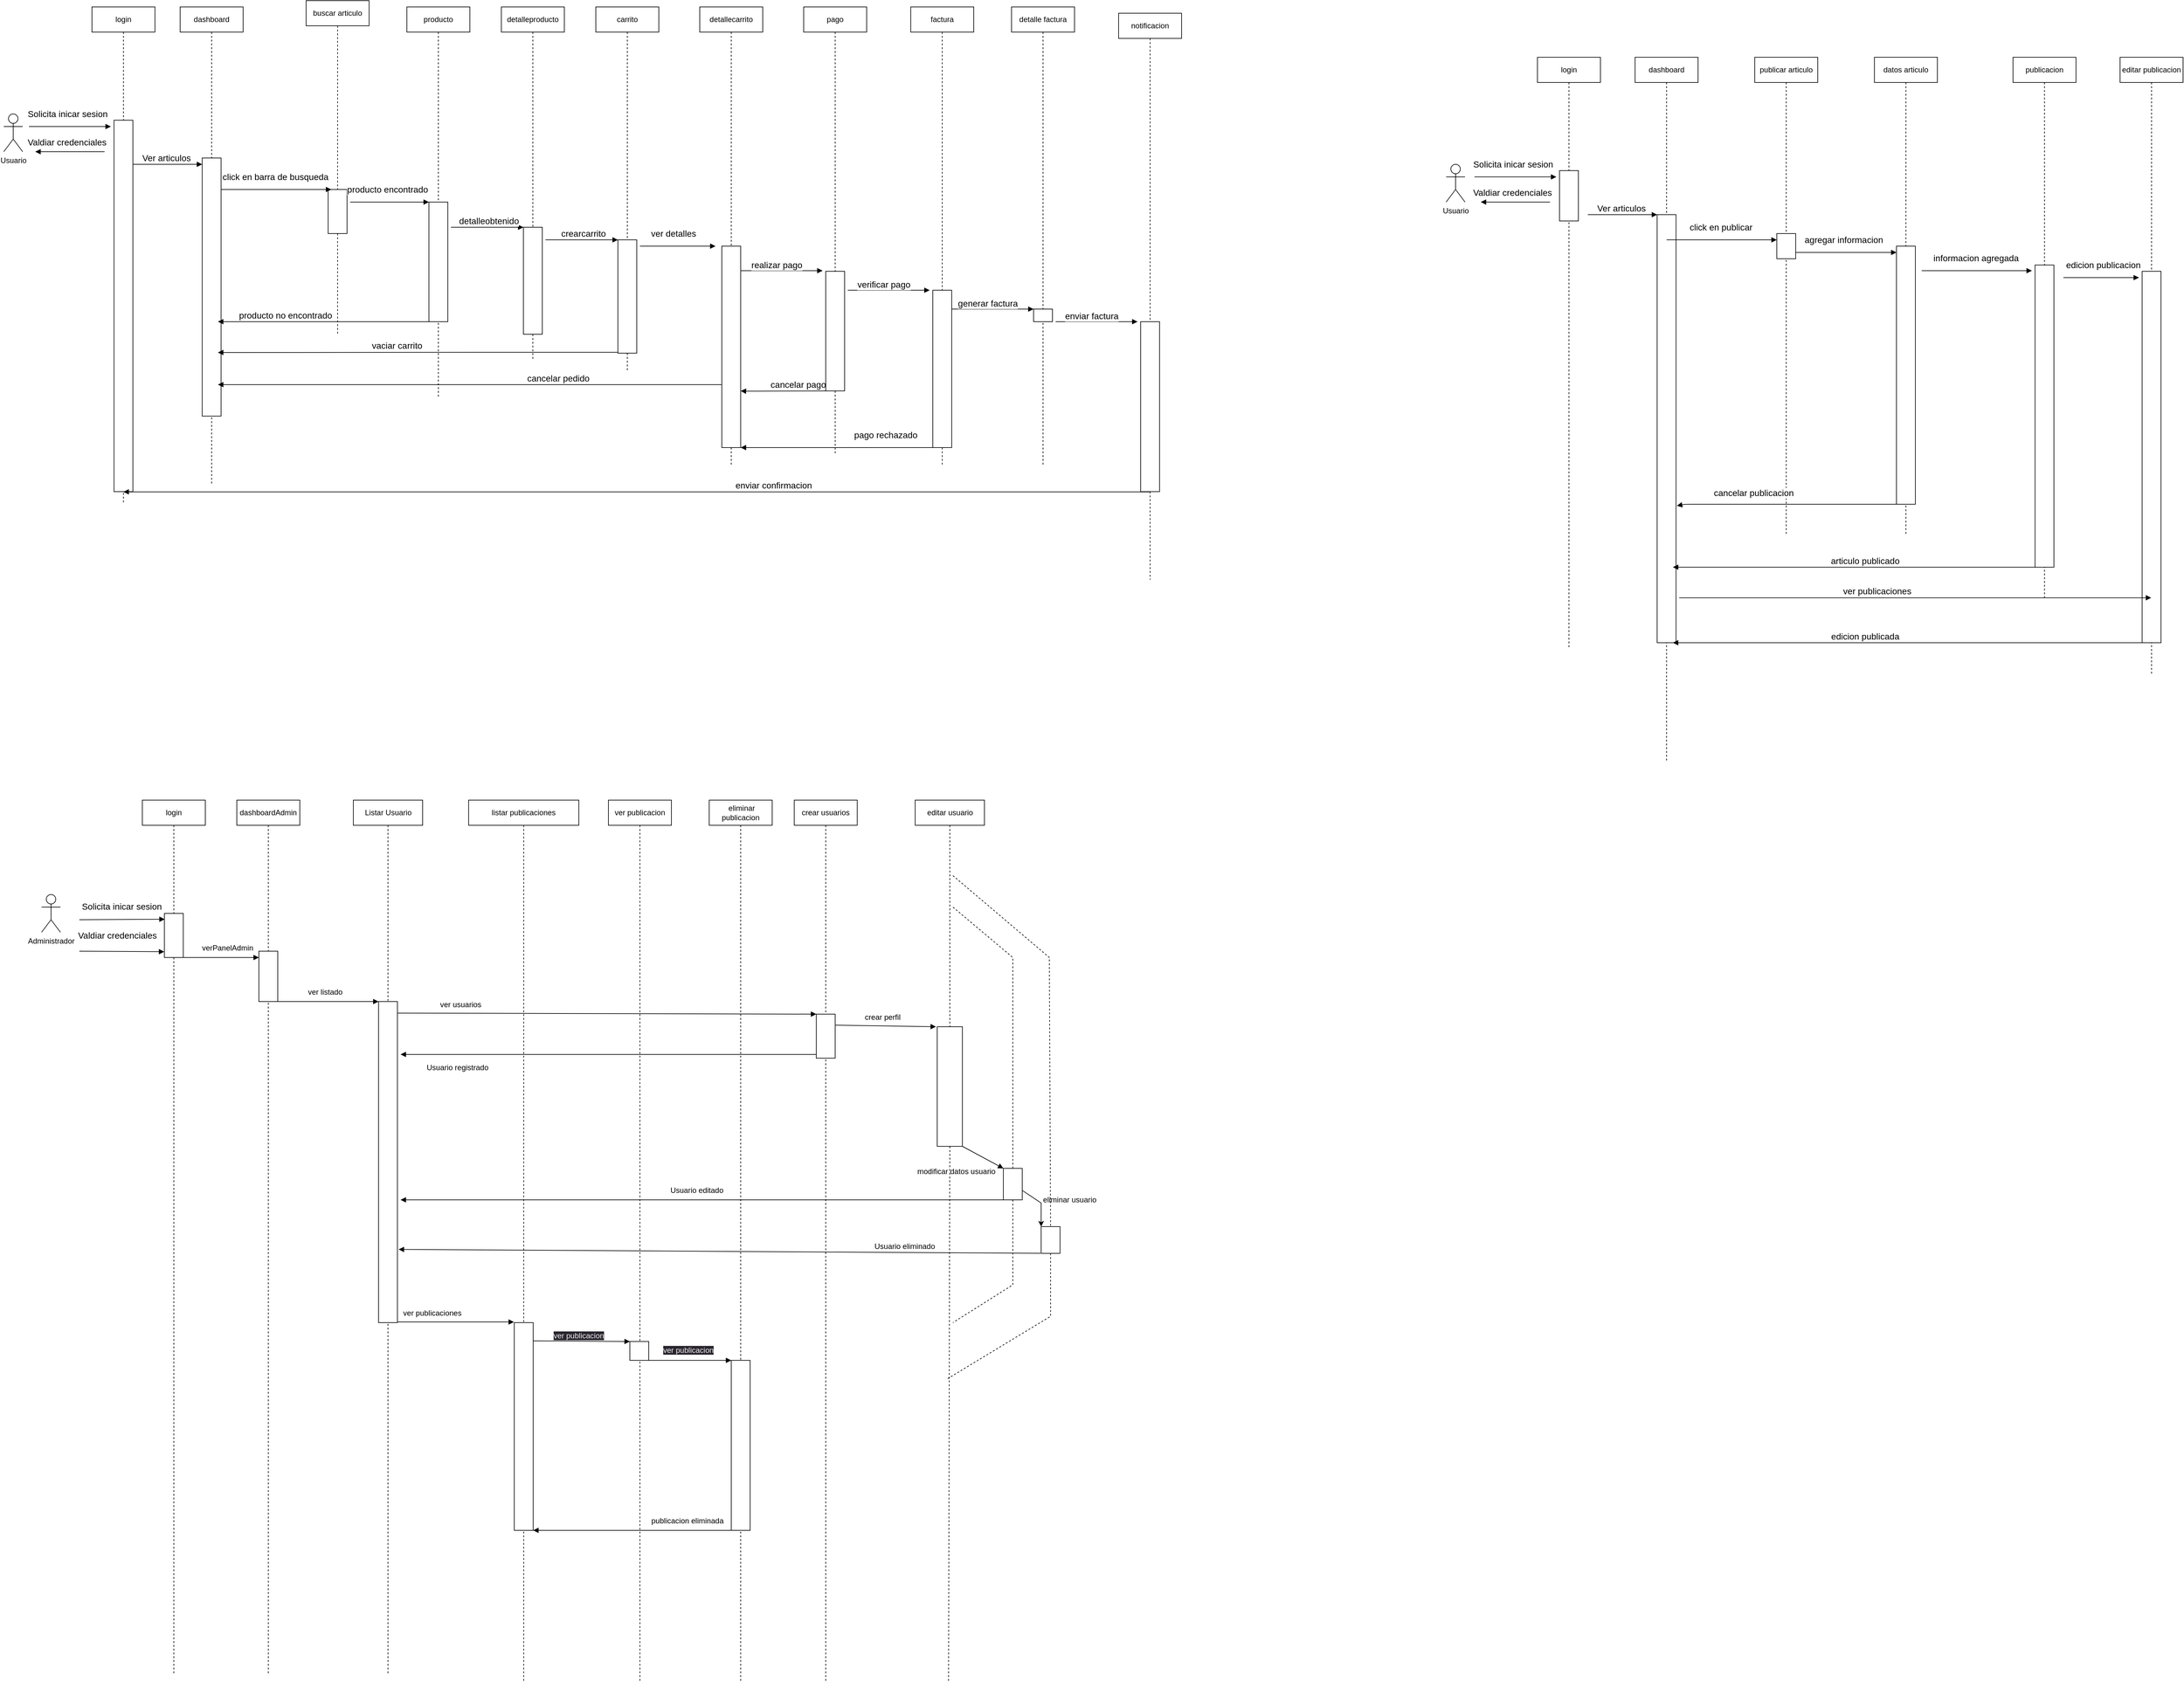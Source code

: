 <mxfile>
    <diagram id="RXED7vyYwr8_3wRy-fxr" name="Página-1">
        <mxGraphModel dx="740" dy="546" grid="1" gridSize="10" guides="1" tooltips="1" connect="1" arrows="1" fold="1" page="1" pageScale="1" pageWidth="850" pageHeight="1100" math="0" shadow="0">
            <root>
                <mxCell id="0"/>
                <mxCell id="1" parent="0"/>
                <mxCell id="2" value="Usuario" style="shape=umlActor;verticalLabelPosition=bottom;verticalAlign=top;html=1;" parent="1" vertex="1">
                    <mxGeometry x="120" y="300" width="30" height="60" as="geometry"/>
                </mxCell>
                <mxCell id="4" value="&lt;br&gt;" style="html=1;verticalAlign=top;endArrow=block;horizontal=0;" parent="1" edge="1">
                    <mxGeometry width="80" relative="1" as="geometry">
                        <mxPoint x="160" y="320" as="sourcePoint"/>
                        <mxPoint x="290" y="320" as="targetPoint"/>
                    </mxGeometry>
                </mxCell>
                <mxCell id="5" value="Solicita inicar sesion&lt;br&gt;" style="edgeLabel;html=1;align=center;verticalAlign=bottom;resizable=0;points=[];horizontal=1;fontSize=14;" parent="4" vertex="1" connectable="0">
                    <mxGeometry x="-0.185" y="4" relative="1" as="geometry">
                        <mxPoint x="8" y="-6" as="offset"/>
                    </mxGeometry>
                </mxCell>
                <mxCell id="17" value="login" style="shape=umlLifeline;perimeter=lifelinePerimeter;whiteSpace=wrap;html=1;container=1;collapsible=0;recursiveResize=0;outlineConnect=0;" parent="1" vertex="1">
                    <mxGeometry x="260" y="130" width="100" height="790" as="geometry"/>
                </mxCell>
                <mxCell id="3" value="" style="rounded=0;whiteSpace=wrap;html=1;" parent="17" vertex="1">
                    <mxGeometry x="35" y="180" width="30" height="590" as="geometry"/>
                </mxCell>
                <mxCell id="18" value="&lt;br&gt;" style="html=1;verticalAlign=top;endArrow=block;horizontal=0;" parent="1" edge="1">
                    <mxGeometry width="80" relative="1" as="geometry">
                        <mxPoint x="280" y="360" as="sourcePoint"/>
                        <mxPoint x="170" y="360" as="targetPoint"/>
                    </mxGeometry>
                </mxCell>
                <mxCell id="19" value="Valdiar credenciales" style="edgeLabel;html=1;align=center;verticalAlign=bottom;resizable=0;points=[];horizontal=1;fontSize=14;" parent="18" vertex="1" connectable="0">
                    <mxGeometry x="-0.185" y="4" relative="1" as="geometry">
                        <mxPoint x="-15" y="-9" as="offset"/>
                    </mxGeometry>
                </mxCell>
                <mxCell id="20" value="dashboard" style="shape=umlLifeline;perimeter=lifelinePerimeter;whiteSpace=wrap;html=1;container=1;collapsible=0;recursiveResize=0;outlineConnect=0;" parent="1" vertex="1">
                    <mxGeometry x="400" y="130" width="100" height="760" as="geometry"/>
                </mxCell>
                <mxCell id="21" value="" style="rounded=0;whiteSpace=wrap;html=1;" parent="20" vertex="1">
                    <mxGeometry x="35" y="240" width="30" height="410" as="geometry"/>
                </mxCell>
                <mxCell id="22" value="&lt;br&gt;" style="html=1;verticalAlign=top;endArrow=block;horizontal=0;" parent="20" edge="1">
                    <mxGeometry width="80" relative="1" as="geometry">
                        <mxPoint x="-75" y="250" as="sourcePoint"/>
                        <mxPoint x="35" y="250" as="targetPoint"/>
                    </mxGeometry>
                </mxCell>
                <mxCell id="23" value="Ver articulos" style="edgeLabel;html=1;align=center;verticalAlign=bottom;resizable=0;points=[];horizontal=1;fontSize=14;" parent="22" vertex="1" connectable="0">
                    <mxGeometry x="-0.185" y="4" relative="1" as="geometry">
                        <mxPoint x="8" y="4" as="offset"/>
                    </mxGeometry>
                </mxCell>
                <mxCell id="24" value="buscar articulo" style="shape=umlLifeline;perimeter=lifelinePerimeter;whiteSpace=wrap;html=1;container=1;collapsible=0;recursiveResize=0;outlineConnect=0;" parent="1" vertex="1">
                    <mxGeometry x="600" y="120" width="100" height="530" as="geometry"/>
                </mxCell>
                <mxCell id="25" value="" style="rounded=0;whiteSpace=wrap;html=1;" parent="24" vertex="1">
                    <mxGeometry x="35" y="300" width="30" height="70" as="geometry"/>
                </mxCell>
                <mxCell id="32" value="&lt;br&gt;" style="html=1;verticalAlign=top;endArrow=block;horizontal=0;" parent="24" edge="1">
                    <mxGeometry x="-0.207" y="20" width="80" relative="1" as="geometry">
                        <mxPoint x="195" y="510" as="sourcePoint"/>
                        <mxPoint x="-140" y="510" as="targetPoint"/>
                        <Array as="points">
                            <mxPoint x="65" y="510"/>
                        </Array>
                        <mxPoint as="offset"/>
                    </mxGeometry>
                </mxCell>
                <mxCell id="33" value="producto no encontrado" style="edgeLabel;html=1;align=center;verticalAlign=bottom;resizable=0;points=[];horizontal=1;fontSize=14;" parent="32" vertex="1" connectable="0">
                    <mxGeometry x="-0.185" y="4" relative="1" as="geometry">
                        <mxPoint x="-92" y="-4" as="offset"/>
                    </mxGeometry>
                </mxCell>
                <mxCell id="26" value="&lt;br&gt;" style="html=1;verticalAlign=top;endArrow=block;horizontal=0;" parent="1" edge="1">
                    <mxGeometry width="80" relative="1" as="geometry">
                        <mxPoint x="465" y="420" as="sourcePoint"/>
                        <mxPoint x="640" y="420" as="targetPoint"/>
                    </mxGeometry>
                </mxCell>
                <mxCell id="27" value="click en barra de busqueda" style="edgeLabel;html=1;align=center;verticalAlign=bottom;resizable=0;points=[];horizontal=1;fontSize=14;" parent="26" vertex="1" connectable="0">
                    <mxGeometry x="-0.185" y="4" relative="1" as="geometry">
                        <mxPoint x="14" y="-6" as="offset"/>
                    </mxGeometry>
                </mxCell>
                <mxCell id="28" value="producto" style="shape=umlLifeline;perimeter=lifelinePerimeter;whiteSpace=wrap;html=1;container=1;collapsible=0;recursiveResize=0;outlineConnect=0;" parent="1" vertex="1">
                    <mxGeometry x="760" y="130" width="100" height="620" as="geometry"/>
                </mxCell>
                <mxCell id="29" value="" style="rounded=0;whiteSpace=wrap;html=1;" parent="28" vertex="1">
                    <mxGeometry x="35" y="310" width="30" height="190" as="geometry"/>
                </mxCell>
                <mxCell id="30" value="&lt;br&gt;" style="html=1;verticalAlign=top;endArrow=block;horizontal=0;" parent="1" edge="1">
                    <mxGeometry width="80" relative="1" as="geometry">
                        <mxPoint x="670" y="440" as="sourcePoint"/>
                        <mxPoint x="795.0" y="440" as="targetPoint"/>
                    </mxGeometry>
                </mxCell>
                <mxCell id="31" value="producto encontrado" style="edgeLabel;html=1;align=center;verticalAlign=bottom;resizable=0;points=[];horizontal=1;fontSize=14;" parent="30" vertex="1" connectable="0">
                    <mxGeometry x="-0.185" y="4" relative="1" as="geometry">
                        <mxPoint x="8" y="-6" as="offset"/>
                    </mxGeometry>
                </mxCell>
                <mxCell id="35" value="detalleproducto" style="shape=umlLifeline;perimeter=lifelinePerimeter;whiteSpace=wrap;html=1;container=1;collapsible=0;recursiveResize=0;outlineConnect=0;" parent="1" vertex="1">
                    <mxGeometry x="910" y="130" width="100" height="560" as="geometry"/>
                </mxCell>
                <mxCell id="36" value="" style="rounded=0;whiteSpace=wrap;html=1;" parent="35" vertex="1">
                    <mxGeometry x="35" y="350" width="30" height="170" as="geometry"/>
                </mxCell>
                <mxCell id="74" value="&lt;br&gt;" style="html=1;verticalAlign=top;endArrow=block;horizontal=0;" parent="35" edge="1">
                    <mxGeometry x="-0.207" y="20" width="80" relative="1" as="geometry">
                        <mxPoint x="185" y="548.57" as="sourcePoint"/>
                        <mxPoint x="-450" y="549" as="targetPoint"/>
                        <Array as="points">
                            <mxPoint x="55" y="548.57"/>
                        </Array>
                        <mxPoint as="offset"/>
                    </mxGeometry>
                </mxCell>
                <mxCell id="75" value="vaciar carrito" style="edgeLabel;html=1;align=center;verticalAlign=bottom;resizable=0;points=[];horizontal=1;fontSize=14;" parent="74" vertex="1" connectable="0">
                    <mxGeometry x="-0.185" y="4" relative="1" as="geometry">
                        <mxPoint x="-92" y="-4" as="offset"/>
                    </mxGeometry>
                </mxCell>
                <mxCell id="37" value="&lt;br&gt;" style="html=1;verticalAlign=top;endArrow=block;horizontal=0;" parent="1" edge="1">
                    <mxGeometry width="80" relative="1" as="geometry">
                        <mxPoint x="830" y="480" as="sourcePoint"/>
                        <mxPoint x="945.0" y="480" as="targetPoint"/>
                    </mxGeometry>
                </mxCell>
                <mxCell id="38" value="detalleobtenido" style="edgeLabel;html=1;align=center;verticalAlign=bottom;resizable=0;points=[];horizontal=1;fontSize=14;" parent="37" vertex="1" connectable="0">
                    <mxGeometry x="-0.185" y="4" relative="1" as="geometry">
                        <mxPoint x="13" y="4" as="offset"/>
                    </mxGeometry>
                </mxCell>
                <mxCell id="39" value="carrito" style="shape=umlLifeline;perimeter=lifelinePerimeter;whiteSpace=wrap;html=1;container=1;collapsible=0;recursiveResize=0;outlineConnect=0;" parent="1" vertex="1">
                    <mxGeometry x="1060" y="130" width="100" height="580" as="geometry"/>
                </mxCell>
                <mxCell id="40" value="" style="rounded=0;whiteSpace=wrap;html=1;" parent="39" vertex="1">
                    <mxGeometry x="35" y="370" width="30" height="180" as="geometry"/>
                </mxCell>
                <mxCell id="41" value="&lt;br&gt;" style="html=1;verticalAlign=top;endArrow=block;horizontal=0;" parent="1" edge="1">
                    <mxGeometry width="80" relative="1" as="geometry">
                        <mxPoint x="980" y="500" as="sourcePoint"/>
                        <mxPoint x="1095.0" y="500" as="targetPoint"/>
                    </mxGeometry>
                </mxCell>
                <mxCell id="42" value="crearcarrito" style="edgeLabel;html=1;align=center;verticalAlign=bottom;resizable=0;points=[];horizontal=1;fontSize=14;" parent="41" vertex="1" connectable="0">
                    <mxGeometry x="-0.185" y="4" relative="1" as="geometry">
                        <mxPoint x="13" y="4" as="offset"/>
                    </mxGeometry>
                </mxCell>
                <mxCell id="43" value="detallecarrito" style="shape=umlLifeline;perimeter=lifelinePerimeter;whiteSpace=wrap;html=1;container=1;collapsible=0;recursiveResize=0;outlineConnect=0;" parent="1" vertex="1">
                    <mxGeometry x="1225" y="130" width="100" height="730" as="geometry"/>
                </mxCell>
                <mxCell id="44" value="" style="rounded=0;whiteSpace=wrap;html=1;" parent="43" vertex="1">
                    <mxGeometry x="35" y="380" width="30" height="320" as="geometry"/>
                </mxCell>
                <mxCell id="76" value="&lt;br&gt;" style="html=1;verticalAlign=top;endArrow=block;horizontal=0;exitX=-0.163;exitY=0.957;exitDx=0;exitDy=0;exitPerimeter=0;" parent="43" edge="1">
                    <mxGeometry x="-0.207" y="20" width="80" relative="1" as="geometry">
                        <mxPoint x="210.79" y="610" as="sourcePoint"/>
                        <mxPoint x="65" y="610" as="targetPoint"/>
                        <Array as="points">
                            <mxPoint x="101.72" y="610.32"/>
                            <mxPoint x="71.72" y="610.32"/>
                        </Array>
                        <mxPoint as="offset"/>
                    </mxGeometry>
                </mxCell>
                <mxCell id="77" value="cancelar pago" style="edgeLabel;html=1;align=center;verticalAlign=bottom;resizable=0;points=[];horizontal=1;fontSize=14;" parent="76" vertex="1" connectable="0">
                    <mxGeometry x="-0.185" y="4" relative="1" as="geometry">
                        <mxPoint x="4" y="-4" as="offset"/>
                    </mxGeometry>
                </mxCell>
                <mxCell id="45" value="&lt;br&gt;" style="html=1;verticalAlign=top;endArrow=block;horizontal=0;" parent="1" edge="1">
                    <mxGeometry width="80" relative="1" as="geometry">
                        <mxPoint x="1130" y="510" as="sourcePoint"/>
                        <mxPoint x="1250" y="510" as="targetPoint"/>
                    </mxGeometry>
                </mxCell>
                <mxCell id="46" value="ver detalles" style="edgeLabel;html=1;align=center;verticalAlign=bottom;resizable=0;points=[];horizontal=1;fontSize=14;" parent="45" vertex="1" connectable="0">
                    <mxGeometry x="-0.185" y="4" relative="1" as="geometry">
                        <mxPoint x="4" y="-6" as="offset"/>
                    </mxGeometry>
                </mxCell>
                <mxCell id="48" value="&lt;br&gt;" style="html=1;verticalAlign=top;endArrow=block;horizontal=0;" parent="1" edge="1">
                    <mxGeometry x="-0.207" y="20" width="80" relative="1" as="geometry">
                        <mxPoint x="1260" y="730" as="sourcePoint"/>
                        <mxPoint x="460" y="730" as="targetPoint"/>
                        <Array as="points">
                            <mxPoint x="1146.04" y="730"/>
                            <mxPoint x="1116.04" y="730"/>
                        </Array>
                        <mxPoint as="offset"/>
                    </mxGeometry>
                </mxCell>
                <mxCell id="49" value="cancelar pedido" style="edgeLabel;html=1;align=center;verticalAlign=bottom;resizable=0;points=[];horizontal=1;fontSize=14;" parent="48" vertex="1" connectable="0">
                    <mxGeometry x="-0.185" y="4" relative="1" as="geometry">
                        <mxPoint x="66" y="-4" as="offset"/>
                    </mxGeometry>
                </mxCell>
                <mxCell id="50" value="pago" style="shape=umlLifeline;perimeter=lifelinePerimeter;whiteSpace=wrap;html=1;container=1;collapsible=0;recursiveResize=0;outlineConnect=0;" parent="1" vertex="1">
                    <mxGeometry x="1390" y="130" width="100" height="710" as="geometry"/>
                </mxCell>
                <mxCell id="51" value="" style="rounded=0;whiteSpace=wrap;html=1;" parent="50" vertex="1">
                    <mxGeometry x="35" y="420" width="30" height="190" as="geometry"/>
                </mxCell>
                <mxCell id="52" value="&lt;br&gt;" style="html=1;verticalAlign=top;endArrow=block;horizontal=0;" parent="1" edge="1">
                    <mxGeometry width="80" relative="1" as="geometry">
                        <mxPoint x="1290.0" y="549" as="sourcePoint"/>
                        <mxPoint x="1420" y="549" as="targetPoint"/>
                    </mxGeometry>
                </mxCell>
                <mxCell id="53" value="realizar pago" style="edgeLabel;html=1;align=center;verticalAlign=bottom;resizable=0;points=[];horizontal=1;fontSize=14;" parent="52" vertex="1" connectable="0">
                    <mxGeometry x="-0.185" y="4" relative="1" as="geometry">
                        <mxPoint x="4" y="5" as="offset"/>
                    </mxGeometry>
                </mxCell>
                <mxCell id="54" value="factura" style="shape=umlLifeline;perimeter=lifelinePerimeter;whiteSpace=wrap;html=1;container=1;collapsible=0;recursiveResize=0;outlineConnect=0;" parent="1" vertex="1">
                    <mxGeometry x="1560" y="130" width="100" height="730" as="geometry"/>
                </mxCell>
                <mxCell id="55" value="" style="rounded=0;whiteSpace=wrap;html=1;" parent="54" vertex="1">
                    <mxGeometry x="35" y="450" width="30" height="250" as="geometry"/>
                </mxCell>
                <mxCell id="56" value="" style="html=1;verticalAlign=top;endArrow=block;horizontal=0;" parent="1" edge="1">
                    <mxGeometry width="80" relative="1" as="geometry">
                        <mxPoint x="1460" y="580" as="sourcePoint"/>
                        <mxPoint x="1590" y="580" as="targetPoint"/>
                    </mxGeometry>
                </mxCell>
                <mxCell id="57" value="verificar pago" style="edgeLabel;html=1;align=center;verticalAlign=bottom;resizable=0;points=[];horizontal=1;fontSize=14;" parent="56" vertex="1" connectable="0">
                    <mxGeometry x="-0.185" y="4" relative="1" as="geometry">
                        <mxPoint x="4" y="5" as="offset"/>
                    </mxGeometry>
                </mxCell>
                <mxCell id="58" value="&lt;br&gt;" style="html=1;verticalAlign=top;endArrow=block;horizontal=0;exitX=0;exitY=1;exitDx=0;exitDy=0;" parent="1" source="55" edge="1">
                    <mxGeometry x="-0.111" width="80" relative="1" as="geometry">
                        <mxPoint x="1590" y="830" as="sourcePoint"/>
                        <mxPoint x="1290" y="830" as="targetPoint"/>
                        <Array as="points">
                            <mxPoint x="1550" y="830"/>
                        </Array>
                        <mxPoint as="offset"/>
                    </mxGeometry>
                </mxCell>
                <mxCell id="59" value="pago rechazado" style="edgeLabel;html=1;align=center;verticalAlign=bottom;resizable=0;points=[];horizontal=1;fontSize=14;" parent="58" vertex="1" connectable="0">
                    <mxGeometry x="-0.185" y="4" relative="1" as="geometry">
                        <mxPoint x="49" y="-14" as="offset"/>
                    </mxGeometry>
                </mxCell>
                <mxCell id="60" value="detalle factura" style="shape=umlLifeline;perimeter=lifelinePerimeter;whiteSpace=wrap;html=1;container=1;collapsible=0;recursiveResize=0;outlineConnect=0;" parent="1" vertex="1">
                    <mxGeometry x="1720" y="130" width="100" height="730" as="geometry"/>
                </mxCell>
                <mxCell id="61" value="" style="rounded=0;whiteSpace=wrap;html=1;" parent="60" vertex="1">
                    <mxGeometry x="35" y="480" width="30" height="20" as="geometry"/>
                </mxCell>
                <mxCell id="62" value="&lt;br&gt;" style="html=1;verticalAlign=top;endArrow=block;horizontal=0;" parent="1" edge="1">
                    <mxGeometry width="80" relative="1" as="geometry">
                        <mxPoint x="1625" y="610" as="sourcePoint"/>
                        <mxPoint x="1755" y="610" as="targetPoint"/>
                    </mxGeometry>
                </mxCell>
                <mxCell id="63" value="generar factura" style="edgeLabel;html=1;align=center;verticalAlign=bottom;resizable=0;points=[];horizontal=1;fontSize=14;" parent="62" vertex="1" connectable="0">
                    <mxGeometry x="-0.185" y="4" relative="1" as="geometry">
                        <mxPoint x="4" y="5" as="offset"/>
                    </mxGeometry>
                </mxCell>
                <mxCell id="68" value="notificacion" style="shape=umlLifeline;perimeter=lifelinePerimeter;whiteSpace=wrap;html=1;container=1;collapsible=0;recursiveResize=0;outlineConnect=0;" parent="1" vertex="1">
                    <mxGeometry x="1890" y="140" width="100" height="900" as="geometry"/>
                </mxCell>
                <mxCell id="69" value="" style="rounded=0;whiteSpace=wrap;html=1;" parent="68" vertex="1">
                    <mxGeometry x="35" y="490" width="30" height="270" as="geometry"/>
                </mxCell>
                <mxCell id="70" value="&lt;br&gt;" style="html=1;verticalAlign=top;endArrow=block;horizontal=0;" parent="1" edge="1">
                    <mxGeometry width="80" relative="1" as="geometry">
                        <mxPoint x="1790" y="630" as="sourcePoint"/>
                        <mxPoint x="1920" y="630" as="targetPoint"/>
                    </mxGeometry>
                </mxCell>
                <mxCell id="71" value="enviar factura" style="edgeLabel;html=1;align=center;verticalAlign=bottom;resizable=0;points=[];horizontal=1;fontSize=14;" parent="70" vertex="1" connectable="0">
                    <mxGeometry x="-0.185" y="4" relative="1" as="geometry">
                        <mxPoint x="4" y="5" as="offset"/>
                    </mxGeometry>
                </mxCell>
                <mxCell id="72" value="&lt;br&gt;" style="html=1;verticalAlign=top;endArrow=block;horizontal=0;" parent="1" source="68" target="17" edge="1">
                    <mxGeometry x="-0.207" y="20" width="80" relative="1" as="geometry">
                        <mxPoint x="1907.11" y="900.0" as="sourcePoint"/>
                        <mxPoint x="1100.0" y="900.32" as="targetPoint"/>
                        <Array as="points">
                            <mxPoint x="1798.04" y="900.32"/>
                            <mxPoint x="1768.04" y="900.32"/>
                        </Array>
                        <mxPoint as="offset"/>
                    </mxGeometry>
                </mxCell>
                <mxCell id="73" value="enviar confirmacion" style="edgeLabel;html=1;align=center;verticalAlign=bottom;resizable=0;points=[];horizontal=1;fontSize=14;" parent="72" vertex="1" connectable="0">
                    <mxGeometry x="-0.185" y="4" relative="1" as="geometry">
                        <mxPoint x="66" y="-4" as="offset"/>
                    </mxGeometry>
                </mxCell>
                <mxCell id="165" value="&lt;br&gt;" style="html=1;verticalAlign=top;endArrow=block;horizontal=0;" parent="1" edge="1">
                    <mxGeometry width="80" relative="1" as="geometry">
                        <mxPoint x="2455" y="400.0" as="sourcePoint"/>
                        <mxPoint x="2585" y="400.0" as="targetPoint"/>
                    </mxGeometry>
                </mxCell>
                <mxCell id="166" value="Solicita inicar sesion&lt;br&gt;" style="edgeLabel;html=1;align=center;verticalAlign=bottom;resizable=0;points=[];horizontal=1;fontSize=14;" parent="165" vertex="1" connectable="0">
                    <mxGeometry x="-0.185" y="4" relative="1" as="geometry">
                        <mxPoint x="8" y="-6" as="offset"/>
                    </mxGeometry>
                </mxCell>
                <mxCell id="167" value="login" style="shape=umlLifeline;perimeter=lifelinePerimeter;whiteSpace=wrap;html=1;container=1;collapsible=0;recursiveResize=0;outlineConnect=0;" parent="1" vertex="1">
                    <mxGeometry x="2555" y="210" width="100" height="940" as="geometry"/>
                </mxCell>
                <mxCell id="168" value="" style="rounded=0;whiteSpace=wrap;html=1;" parent="167" vertex="1">
                    <mxGeometry x="35" y="180" width="30" height="80" as="geometry"/>
                </mxCell>
                <mxCell id="169" value="&lt;br&gt;" style="html=1;verticalAlign=top;endArrow=block;horizontal=0;" parent="1" edge="1">
                    <mxGeometry width="80" relative="1" as="geometry">
                        <mxPoint x="2575" y="440.0" as="sourcePoint"/>
                        <mxPoint x="2465" y="440.0" as="targetPoint"/>
                    </mxGeometry>
                </mxCell>
                <mxCell id="170" value="Valdiar credenciales" style="edgeLabel;html=1;align=center;verticalAlign=bottom;resizable=0;points=[];horizontal=1;fontSize=14;" parent="169" vertex="1" connectable="0">
                    <mxGeometry x="-0.185" y="4" relative="1" as="geometry">
                        <mxPoint x="-15" y="-9" as="offset"/>
                    </mxGeometry>
                </mxCell>
                <mxCell id="171" value="dashboard" style="shape=umlLifeline;perimeter=lifelinePerimeter;whiteSpace=wrap;html=1;container=1;collapsible=0;recursiveResize=0;outlineConnect=0;" parent="1" vertex="1">
                    <mxGeometry x="2710" y="210" width="100" height="1120" as="geometry"/>
                </mxCell>
                <mxCell id="172" value="" style="rounded=0;whiteSpace=wrap;html=1;" parent="171" vertex="1">
                    <mxGeometry x="35" y="250" width="30" height="680" as="geometry"/>
                </mxCell>
                <mxCell id="173" value="&lt;br&gt;" style="html=1;verticalAlign=top;endArrow=block;horizontal=0;" parent="171" edge="1">
                    <mxGeometry width="80" relative="1" as="geometry">
                        <mxPoint x="-75" y="250" as="sourcePoint"/>
                        <mxPoint x="35" y="250" as="targetPoint"/>
                    </mxGeometry>
                </mxCell>
                <mxCell id="174" value="Ver articulos" style="edgeLabel;html=1;align=center;verticalAlign=bottom;resizable=0;points=[];horizontal=1;fontSize=14;" parent="173" vertex="1" connectable="0">
                    <mxGeometry x="-0.185" y="4" relative="1" as="geometry">
                        <mxPoint x="8" y="4" as="offset"/>
                    </mxGeometry>
                </mxCell>
                <mxCell id="179" value="&lt;br&gt;" style="html=1;verticalAlign=top;endArrow=block;horizontal=0;" parent="1" edge="1">
                    <mxGeometry width="80" relative="1" as="geometry">
                        <mxPoint x="2760" y="500.0" as="sourcePoint"/>
                        <mxPoint x="2935" y="500.0" as="targetPoint"/>
                    </mxGeometry>
                </mxCell>
                <mxCell id="180" value="click en publicar" style="edgeLabel;html=1;align=center;verticalAlign=bottom;resizable=0;points=[];horizontal=1;fontSize=14;" parent="179" vertex="1" connectable="0">
                    <mxGeometry x="-0.185" y="4" relative="1" as="geometry">
                        <mxPoint x="14" y="-6" as="offset"/>
                    </mxGeometry>
                </mxCell>
                <mxCell id="222" value="Usuario" style="shape=umlActor;verticalLabelPosition=bottom;verticalAlign=top;html=1;" parent="1" vertex="1">
                    <mxGeometry x="2410" y="380" width="30" height="60" as="geometry"/>
                </mxCell>
                <mxCell id="288" value="datos articulo" style="shape=umlLifeline;perimeter=lifelinePerimeter;whiteSpace=wrap;html=1;container=1;collapsible=0;recursiveResize=0;outlineConnect=0;" parent="1" vertex="1">
                    <mxGeometry x="3090" y="210" width="100" height="760" as="geometry"/>
                </mxCell>
                <mxCell id="289" value="" style="rounded=0;whiteSpace=wrap;html=1;" parent="288" vertex="1">
                    <mxGeometry x="35" y="300" width="30" height="410" as="geometry"/>
                </mxCell>
                <mxCell id="290" value="&lt;br&gt;" style="html=1;verticalAlign=top;endArrow=block;horizontal=0;" parent="1" edge="1">
                    <mxGeometry width="80" relative="1" as="geometry">
                        <mxPoint x="2960" y="520" as="sourcePoint"/>
                        <mxPoint x="3125" y="520.0" as="targetPoint"/>
                    </mxGeometry>
                </mxCell>
                <mxCell id="291" value="agregar informacion" style="edgeLabel;html=1;align=center;verticalAlign=bottom;resizable=0;points=[];horizontal=1;fontSize=14;" parent="290" vertex="1" connectable="0">
                    <mxGeometry x="-0.185" y="4" relative="1" as="geometry">
                        <mxPoint x="14" y="-6" as="offset"/>
                    </mxGeometry>
                </mxCell>
                <mxCell id="292" value="publicacion" style="shape=umlLifeline;perimeter=lifelinePerimeter;whiteSpace=wrap;html=1;container=1;collapsible=0;recursiveResize=0;outlineConnect=0;" parent="1" vertex="1">
                    <mxGeometry x="3310" y="210" width="100" height="860" as="geometry"/>
                </mxCell>
                <mxCell id="293" value="" style="rounded=0;whiteSpace=wrap;html=1;" parent="292" vertex="1">
                    <mxGeometry x="35" y="330" width="30" height="480" as="geometry"/>
                </mxCell>
                <mxCell id="294" value="&lt;br&gt;" style="html=1;verticalAlign=top;endArrow=block;horizontal=0;" parent="1" edge="1">
                    <mxGeometry width="80" relative="1" as="geometry">
                        <mxPoint x="3165" y="549" as="sourcePoint"/>
                        <mxPoint x="3340" y="549" as="targetPoint"/>
                    </mxGeometry>
                </mxCell>
                <mxCell id="295" value="informacion agregada" style="edgeLabel;html=1;align=center;verticalAlign=bottom;resizable=0;points=[];horizontal=1;fontSize=14;" parent="294" vertex="1" connectable="0">
                    <mxGeometry x="-0.185" y="4" relative="1" as="geometry">
                        <mxPoint x="14" y="-6" as="offset"/>
                    </mxGeometry>
                </mxCell>
                <mxCell id="298" value="&lt;br&gt;" style="html=1;verticalAlign=top;endArrow=block;horizontal=0;" parent="1" edge="1">
                    <mxGeometry width="80" relative="1" as="geometry">
                        <mxPoint x="3095" y="1020" as="sourcePoint"/>
                        <mxPoint x="2770" y="1020" as="targetPoint"/>
                        <Array as="points">
                            <mxPoint x="3370" y="1020"/>
                            <mxPoint x="3030" y="1020"/>
                        </Array>
                    </mxGeometry>
                </mxCell>
                <mxCell id="299" value="articulo publicado" style="edgeLabel;html=1;align=center;verticalAlign=bottom;resizable=0;points=[];horizontal=1;fontSize=14;" parent="298" vertex="1" connectable="0">
                    <mxGeometry x="-0.185" y="4" relative="1" as="geometry">
                        <mxPoint x="-214" y="-4" as="offset"/>
                    </mxGeometry>
                </mxCell>
                <mxCell id="300" value="editar publicacion" style="shape=umlLifeline;perimeter=lifelinePerimeter;whiteSpace=wrap;html=1;container=1;collapsible=0;recursiveResize=0;outlineConnect=0;" parent="1" vertex="1">
                    <mxGeometry x="3480" y="210" width="100" height="980" as="geometry"/>
                </mxCell>
                <mxCell id="301" value="" style="rounded=0;whiteSpace=wrap;html=1;" parent="300" vertex="1">
                    <mxGeometry x="35" y="340" width="30" height="590" as="geometry"/>
                </mxCell>
                <mxCell id="309" value="&lt;br&gt;" style="html=1;verticalAlign=top;endArrow=block;horizontal=0;" parent="300" edge="1">
                    <mxGeometry width="80" relative="1" as="geometry">
                        <mxPoint x="-90" y="350" as="sourcePoint"/>
                        <mxPoint x="30" y="350" as="targetPoint"/>
                    </mxGeometry>
                </mxCell>
                <mxCell id="310" value="edicion publicacion" style="edgeLabel;html=1;align=center;verticalAlign=bottom;resizable=0;points=[];horizontal=1;fontSize=14;" parent="309" vertex="1" connectable="0">
                    <mxGeometry x="-0.185" y="4" relative="1" as="geometry">
                        <mxPoint x="14" y="-6" as="offset"/>
                    </mxGeometry>
                </mxCell>
                <mxCell id="305" value="&lt;br&gt;" style="html=1;verticalAlign=top;endArrow=block;horizontal=0;" parent="1" target="300" edge="1">
                    <mxGeometry width="80" relative="1" as="geometry">
                        <mxPoint x="2780" y="1068.57" as="sourcePoint"/>
                        <mxPoint x="3550" y="1060" as="targetPoint"/>
                    </mxGeometry>
                </mxCell>
                <mxCell id="306" value="ver publicaciones" style="edgeLabel;html=1;align=center;verticalAlign=bottom;resizable=0;points=[];horizontal=1;fontSize=14;" parent="305" vertex="1" connectable="0">
                    <mxGeometry x="-0.185" y="4" relative="1" as="geometry">
                        <mxPoint x="8" y="4" as="offset"/>
                    </mxGeometry>
                </mxCell>
                <mxCell id="311" value="&lt;br&gt;" style="html=1;verticalAlign=top;endArrow=block;horizontal=0;" parent="1" edge="1">
                    <mxGeometry width="80" relative="1" as="geometry">
                        <mxPoint x="3395" y="1140" as="sourcePoint"/>
                        <mxPoint x="2770" y="1140" as="targetPoint"/>
                        <Array as="points">
                            <mxPoint x="3520" y="1140"/>
                            <mxPoint x="3330" y="1140"/>
                        </Array>
                    </mxGeometry>
                </mxCell>
                <mxCell id="312" value="edicion publicada" style="edgeLabel;html=1;align=center;verticalAlign=bottom;resizable=0;points=[];horizontal=1;fontSize=14;" parent="311" vertex="1" connectable="0">
                    <mxGeometry x="-0.185" y="4" relative="1" as="geometry">
                        <mxPoint x="-214" y="-4" as="offset"/>
                    </mxGeometry>
                </mxCell>
                <mxCell id="313" value="Administrador" style="shape=umlActor;verticalLabelPosition=bottom;verticalAlign=top;html=1;" parent="1" vertex="1">
                    <mxGeometry x="180" y="1540" width="30" height="60" as="geometry"/>
                </mxCell>
                <mxCell id="314" value="login" style="shape=umlLifeline;perimeter=lifelinePerimeter;whiteSpace=wrap;html=1;container=0;collapsible=0;recursiveResize=0;outlineConnect=0;" parent="1" vertex="1">
                    <mxGeometry x="340" y="1390" width="100" height="1390" as="geometry"/>
                </mxCell>
                <mxCell id="316" value="Valdiar credenciales" style="edgeLabel;html=1;align=center;verticalAlign=bottom;resizable=0;points=[];horizontal=1;fontSize=14;" parent="1" connectable="0" vertex="1">
                    <mxGeometry x="300" y="1615" as="geometry"/>
                </mxCell>
                <mxCell id="317" value="&lt;br&gt;" style="html=1;verticalAlign=top;endArrow=block;horizontal=0;entryX=0.018;entryY=0.132;entryDx=0;entryDy=0;entryPerimeter=0;" parent="1" target="315" edge="1">
                    <mxGeometry width="80" relative="1" as="geometry">
                        <mxPoint x="240" y="1580" as="sourcePoint"/>
                        <mxPoint x="360" y="1580" as="targetPoint"/>
                    </mxGeometry>
                </mxCell>
                <mxCell id="318" value="Solicita inicar sesion&lt;br&gt;" style="edgeLabel;html=1;align=center;verticalAlign=bottom;resizable=0;points=[];horizontal=1;fontSize=14;" parent="317" connectable="0" vertex="1">
                    <mxGeometry x="-0.185" y="4" relative="1" as="geometry">
                        <mxPoint x="12" y="-6" as="offset"/>
                    </mxGeometry>
                </mxCell>
                <mxCell id="319" value="&lt;br&gt;" style="html=1;verticalAlign=top;endArrow=block;horizontal=0;entryX=-0.005;entryY=0.869;entryDx=0;entryDy=0;entryPerimeter=0;" parent="1" target="315" edge="1">
                    <mxGeometry width="80" relative="1" as="geometry">
                        <mxPoint x="240" y="1630" as="sourcePoint"/>
                        <mxPoint x="340" y="1630" as="targetPoint"/>
                    </mxGeometry>
                </mxCell>
                <mxCell id="320" value="dashboardAdmin" style="shape=umlLifeline;perimeter=lifelinePerimeter;whiteSpace=wrap;html=1;container=1;collapsible=0;recursiveResize=0;outlineConnect=0;" parent="1" vertex="1">
                    <mxGeometry x="490" y="1390" width="100" height="1390" as="geometry"/>
                </mxCell>
                <mxCell id="321" value="" style="rounded=0;whiteSpace=wrap;html=1;" parent="320" vertex="1">
                    <mxGeometry x="35" y="240" width="30" height="80" as="geometry"/>
                </mxCell>
                <mxCell id="322" value="&lt;br&gt;" style="html=1;verticalAlign=top;endArrow=block;horizontal=0;exitX=1;exitY=1;exitDx=0;exitDy=0;" parent="320" source="315" edge="1">
                    <mxGeometry width="80" relative="1" as="geometry">
                        <mxPoint x="-75" y="250" as="sourcePoint"/>
                        <mxPoint x="35" y="250" as="targetPoint"/>
                    </mxGeometry>
                </mxCell>
                <mxCell id="323" value="verPanelAdmin" style="text;html=1;align=center;verticalAlign=middle;resizable=0;points=[];autosize=1;strokeColor=none;fillColor=none;" parent="1" vertex="1">
                    <mxGeometry x="425" y="1610" width="100" height="30" as="geometry"/>
                </mxCell>
                <mxCell id="324" value="listar publicaciones" style="shape=umlLifeline;perimeter=lifelinePerimeter;whiteSpace=wrap;html=1;container=1;collapsible=0;recursiveResize=0;outlineConnect=0;" parent="1" vertex="1">
                    <mxGeometry x="858" y="1390" width="175" height="1400" as="geometry"/>
                </mxCell>
                <mxCell id="325" value="" style="rounded=0;whiteSpace=wrap;html=1;" parent="324" vertex="1">
                    <mxGeometry x="72.5" y="830" width="30" height="330" as="geometry"/>
                </mxCell>
                <mxCell id="326" value="Usuario registrado" style="text;html=1;align=center;verticalAlign=middle;resizable=0;points=[];autosize=1;strokeColor=none;fillColor=none;" parent="324" vertex="1">
                    <mxGeometry x="-78" y="410" width="120" height="30" as="geometry"/>
                </mxCell>
                <mxCell id="327" value="&lt;br&gt;" style="html=1;verticalAlign=top;endArrow=block;horizontal=0;" parent="324" source="332" edge="1">
                    <mxGeometry width="80" relative="1" as="geometry">
                        <mxPoint x="372.5" y="1160" as="sourcePoint"/>
                        <mxPoint x="102.5" y="1160" as="targetPoint"/>
                    </mxGeometry>
                </mxCell>
                <mxCell id="328" value="crear usuarios" style="shape=umlLifeline;perimeter=lifelinePerimeter;whiteSpace=wrap;html=1;container=1;collapsible=0;recursiveResize=0;outlineConnect=0;" parent="1" vertex="1">
                    <mxGeometry x="1375" y="1390" width="100" height="1400" as="geometry"/>
                </mxCell>
                <mxCell id="329" value="" style="rounded=0;whiteSpace=wrap;html=1;" parent="328" vertex="1">
                    <mxGeometry x="35" y="340" width="30" height="70" as="geometry"/>
                </mxCell>
                <mxCell id="330" value="&lt;br&gt;" style="html=1;verticalAlign=top;endArrow=block;horizontal=0;exitX=1;exitY=1;exitDx=0;exitDy=0;" parent="1" source="321" edge="1">
                    <mxGeometry width="80" relative="1" as="geometry">
                        <mxPoint x="560" y="1710" as="sourcePoint"/>
                        <mxPoint x="715" y="1710" as="targetPoint"/>
                    </mxGeometry>
                </mxCell>
                <mxCell id="331" value="&lt;br&gt;" style="html=1;verticalAlign=top;endArrow=block;horizontal=0;exitX=-0.034;exitY=0.968;exitDx=0;exitDy=0;exitPerimeter=0;" parent="1" source="335" edge="1">
                    <mxGeometry width="80" relative="1" as="geometry">
                        <mxPoint x="780" y="1720" as="sourcePoint"/>
                        <mxPoint x="930" y="2219.0" as="targetPoint"/>
                    </mxGeometry>
                </mxCell>
                <mxCell id="278" style="edgeStyle=none;rounded=0;html=1;dashed=1;endArrow=none;endFill=0;exitX=0.5;exitY=0;exitDx=0;exitDy=0;" parent="1" edge="1">
                    <mxGeometry relative="1" as="geometry">
                        <mxPoint x="1660" y="1580" as="targetPoint"/>
                    </mxGeometry>
                </mxCell>
                <mxCell id="332" value="&amp;nbsp;eliminar publicacion" style="shape=umlLifeline;perimeter=lifelinePerimeter;whiteSpace=wrap;html=1;container=1;collapsible=0;recursiveResize=0;outlineConnect=0;" parent="1" vertex="1">
                    <mxGeometry x="1240" y="1390" width="100" height="1400" as="geometry"/>
                </mxCell>
                <mxCell id="333" value="" style="rounded=0;whiteSpace=wrap;html=1;" parent="332" vertex="1">
                    <mxGeometry x="35" y="890" width="30" height="270" as="geometry"/>
                </mxCell>
                <mxCell id="283" style="edgeStyle=none;rounded=1;html=1;entryX=0;entryY=0;entryDx=0;entryDy=0;endArrow=classic;endFill=1;" parent="1" edge="1">
                    <mxGeometry relative="1" as="geometry"/>
                </mxCell>
                <mxCell id="334" value="ver usuarios" style="text;html=1;align=center;verticalAlign=middle;resizable=0;points=[];autosize=1;strokeColor=none;fillColor=none;" parent="1" vertex="1">
                    <mxGeometry x="800" y="1700" width="90" height="30" as="geometry"/>
                </mxCell>
                <mxCell id="335" value="ver publicaciones" style="text;html=1;align=center;verticalAlign=middle;resizable=0;points=[];autosize=1;strokeColor=none;fillColor=none;" parent="1" vertex="1">
                    <mxGeometry x="740" y="2190" width="120" height="30" as="geometry"/>
                </mxCell>
                <mxCell id="336" value="&lt;br&gt;" style="html=1;verticalAlign=top;endArrow=block;horizontal=0;exitX=1.014;exitY=0.036;exitDx=0;exitDy=0;exitPerimeter=0;" parent="1" source="365" edge="1">
                    <mxGeometry width="80" relative="1" as="geometry">
                        <mxPoint x="750" y="1729.5" as="sourcePoint"/>
                        <mxPoint x="1410" y="1730" as="targetPoint"/>
                    </mxGeometry>
                </mxCell>
                <mxCell id="337" value="&lt;br&gt;" style="html=1;verticalAlign=top;endArrow=block;horizontal=0;exitX=1;exitY=0.25;exitDx=0;exitDy=0;" parent="1" source="329" edge="1">
                    <mxGeometry width="80" relative="1" as="geometry">
                        <mxPoint x="1455" y="1750" as="sourcePoint"/>
                        <mxPoint x="1600" y="1750" as="targetPoint"/>
                    </mxGeometry>
                </mxCell>
                <mxCell id="338" value="modificar datos usuario" style="text;html=1;align=center;verticalAlign=middle;resizable=0;points=[];autosize=1;strokeColor=none;fillColor=none;" parent="1" vertex="1">
                    <mxGeometry x="1557" y="1965" width="150" height="30" as="geometry"/>
                </mxCell>
                <mxCell id="339" value="crear perfil" style="text;html=1;align=center;verticalAlign=middle;resizable=0;points=[];autosize=1;strokeColor=none;fillColor=none;" parent="1" vertex="1">
                    <mxGeometry x="1475" y="1720" width="80" height="30" as="geometry"/>
                </mxCell>
                <mxCell id="280" style="edgeStyle=none;rounded=0;html=1;dashed=1;endArrow=none;endFill=0;exitX=0.5;exitY=1;exitDx=0;exitDy=0;" parent="1" edge="1">
                    <mxGeometry relative="1" as="geometry">
                        <mxPoint x="1650" y="2160" as="targetPoint"/>
                    </mxGeometry>
                </mxCell>
                <mxCell id="340" value="ver listado" style="text;html=1;align=center;verticalAlign=middle;resizable=0;points=[];autosize=1;strokeColor=none;fillColor=none;" parent="1" vertex="1">
                    <mxGeometry x="590" y="1680" width="80" height="30" as="geometry"/>
                </mxCell>
                <mxCell id="341" value="&lt;br&gt;" style="html=1;verticalAlign=top;endArrow=block;horizontal=0;entryX=0;entryY=0;entryDx=0;entryDy=0;exitX=1;exitY=1;exitDx=0;exitDy=0;" parent="1" source="359" target="355" edge="1">
                    <mxGeometry width="80" relative="1" as="geometry">
                        <mxPoint x="1642" y="1890" as="sourcePoint"/>
                        <mxPoint x="1842" y="1890" as="targetPoint"/>
                    </mxGeometry>
                </mxCell>
                <mxCell id="342" value="&lt;br&gt;" style="html=1;verticalAlign=top;endArrow=block;horizontal=0;" parent="1" edge="1">
                    <mxGeometry width="80" relative="1" as="geometry">
                        <mxPoint x="1707" y="2025" as="sourcePoint"/>
                        <mxPoint x="750" y="2025" as="targetPoint"/>
                        <Array as="points">
                            <mxPoint x="1667" y="2025"/>
                        </Array>
                    </mxGeometry>
                </mxCell>
                <mxCell id="284" value="publicar articulo" style="shape=umlLifeline;perimeter=lifelinePerimeter;whiteSpace=wrap;html=1;container=1;collapsible=0;recursiveResize=0;outlineConnect=0;" parent="1" vertex="1">
                    <mxGeometry x="2900" y="210" width="100" height="760" as="geometry"/>
                </mxCell>
                <mxCell id="285" value="" style="rounded=0;whiteSpace=wrap;html=1;" parent="284" vertex="1">
                    <mxGeometry x="35" y="280" width="30" height="40" as="geometry"/>
                </mxCell>
                <mxCell id="296" value="&lt;br&gt;" style="html=1;verticalAlign=top;endArrow=block;horizontal=0;entryX=1.044;entryY=0.68;entryDx=0;entryDy=0;entryPerimeter=0;" parent="284" target="172" edge="1">
                    <mxGeometry width="80" relative="1" as="geometry">
                        <mxPoint x="-45" y="710" as="sourcePoint"/>
                        <mxPoint x="-120" y="710" as="targetPoint"/>
                        <Array as="points">
                            <mxPoint x="230" y="710"/>
                            <mxPoint x="-110" y="710"/>
                        </Array>
                    </mxGeometry>
                </mxCell>
                <mxCell id="297" value="cancelar publicacion" style="edgeLabel;html=1;align=center;verticalAlign=bottom;resizable=0;points=[];horizontal=1;fontSize=14;" parent="296" vertex="1" connectable="0">
                    <mxGeometry x="-0.185" y="4" relative="1" as="geometry">
                        <mxPoint x="-214" y="-4" as="offset"/>
                    </mxGeometry>
                </mxCell>
                <mxCell id="343" value="Usuario editado" style="text;html=1;align=center;verticalAlign=middle;resizable=0;points=[];autosize=1;strokeColor=none;fillColor=none;" parent="1" vertex="1">
                    <mxGeometry x="1165" y="1995" width="110" height="30" as="geometry"/>
                </mxCell>
                <mxCell id="344" value="&lt;br&gt;" style="html=1;verticalAlign=top;endArrow=block;horizontal=0;entryX=1.064;entryY=0.772;entryDx=0;entryDy=0;entryPerimeter=0;exitX=-0.031;exitY=0.998;exitDx=0;exitDy=0;exitPerimeter=0;" parent="1" source="361" target="365" edge="1">
                    <mxGeometry width="80" relative="1" as="geometry">
                        <mxPoint x="1760" y="2110" as="sourcePoint"/>
                        <mxPoint x="940" y="2111.75" as="targetPoint"/>
                    </mxGeometry>
                </mxCell>
                <mxCell id="345" value="Usuario eliminado" style="text;html=1;align=center;verticalAlign=middle;resizable=0;points=[];autosize=1;strokeColor=none;fillColor=none;" parent="1" vertex="1">
                    <mxGeometry x="1490" y="2084" width="120" height="30" as="geometry"/>
                </mxCell>
                <mxCell id="346" value="&lt;br&gt;" style="html=1;verticalAlign=top;endArrow=block;horizontal=0;" parent="1" edge="1">
                    <mxGeometry width="80" relative="1" as="geometry">
                        <mxPoint x="1410" y="1794" as="sourcePoint"/>
                        <mxPoint x="750" y="1794" as="targetPoint"/>
                    </mxGeometry>
                </mxCell>
                <mxCell id="347" value="ver publicacion" style="shape=umlLifeline;perimeter=lifelinePerimeter;whiteSpace=wrap;html=1;container=0;collapsible=0;recursiveResize=0;outlineConnect=0;" parent="1" vertex="1">
                    <mxGeometry x="1080" y="1390" width="100" height="1400" as="geometry"/>
                </mxCell>
                <mxCell id="348" value="&lt;br&gt;" style="html=1;verticalAlign=top;endArrow=block;horizontal=0;exitX=1.011;exitY=0.088;exitDx=0;exitDy=0;exitPerimeter=0;entryX=0;entryY=0;entryDx=0;entryDy=0;" parent="1" source="325" target="367" edge="1">
                    <mxGeometry width="80" relative="1" as="geometry">
                        <mxPoint x="980" y="2250" as="sourcePoint"/>
                        <mxPoint x="1110" y="2250" as="targetPoint"/>
                    </mxGeometry>
                </mxCell>
                <mxCell id="349" value="publicacion eliminada" style="text;html=1;align=center;verticalAlign=middle;resizable=0;points=[];autosize=1;strokeColor=none;fillColor=none;" parent="1" vertex="1">
                    <mxGeometry x="1135" y="2520" width="140" height="30" as="geometry"/>
                </mxCell>
                <mxCell id="350" value="&lt;span style=&quot;color: rgb(240, 240, 240); font-family: Helvetica; font-size: 12px; font-style: normal; font-variant-ligatures: normal; font-variant-caps: normal; font-weight: 400; letter-spacing: normal; orphans: 2; text-align: center; text-indent: 0px; text-transform: none; widows: 2; word-spacing: 0px; -webkit-text-stroke-width: 0px; background-color: rgb(42, 37, 47); text-decoration-thickness: initial; text-decoration-style: initial; text-decoration-color: initial; float: none; display: inline !important;&quot;&gt;ver publicacion&lt;/span&gt;" style="text;whiteSpace=wrap;html=1;" parent="1" vertex="1">
                    <mxGeometry x="1165" y="2250" width="85" height="23" as="geometry"/>
                </mxCell>
                <mxCell id="351" style="edgeStyle=none;rounded=0;html=1;endArrow=none;endFill=0;entryX=0.5;entryY=0;entryDx=0;entryDy=0;dashed=1;" parent="1" target="361" edge="1">
                    <mxGeometry relative="1" as="geometry">
                        <mxPoint x="1627" y="2110" as="targetPoint"/>
                        <mxPoint x="1627" y="1510" as="sourcePoint"/>
                        <Array as="points">
                            <mxPoint x="1780" y="1640"/>
                        </Array>
                    </mxGeometry>
                </mxCell>
                <mxCell id="352" style="edgeStyle=none;rounded=0;html=1;dashed=1;endArrow=none;endFill=0;exitX=0.5;exitY=0;exitDx=0;exitDy=0;" parent="1" source="355" edge="1">
                    <mxGeometry relative="1" as="geometry">
                        <mxPoint x="1627" y="1560" as="targetPoint"/>
                        <Array as="points">
                            <mxPoint x="1722" y="1640"/>
                        </Array>
                    </mxGeometry>
                </mxCell>
                <mxCell id="353" style="edgeStyle=none;rounded=0;html=1;entryX=0;entryY=0;entryDx=0;entryDy=0;endArrow=classic;endFill=1;" parent="1" source="355" target="361" edge="1">
                    <mxGeometry relative="1" as="geometry">
                        <Array as="points">
                            <mxPoint x="1767" y="2030"/>
                        </Array>
                    </mxGeometry>
                </mxCell>
                <mxCell id="354" style="edgeStyle=none;rounded=0;html=1;exitX=0.5;exitY=1;exitDx=0;exitDy=0;dashed=1;endArrow=none;endFill=0;" parent="1" source="355" edge="1">
                    <mxGeometry relative="1" as="geometry">
                        <mxPoint x="1627" y="2220" as="targetPoint"/>
                        <Array as="points">
                            <mxPoint x="1722" y="2160"/>
                        </Array>
                    </mxGeometry>
                </mxCell>
                <mxCell id="355" value="" style="rounded=0;whiteSpace=wrap;html=1;" parent="1" vertex="1">
                    <mxGeometry x="1707" y="1975" width="30" height="50" as="geometry"/>
                </mxCell>
                <mxCell id="356" value="&lt;span style=&quot;&quot;&gt;editar usuario&lt;/span&gt;" style="html=1;" parent="1" vertex="1">
                    <mxGeometry x="1567" y="1390" width="110" height="40" as="geometry"/>
                </mxCell>
                <mxCell id="357" value="" style="edgeStyle=orthogonalEdgeStyle;html=1;dashed=1;endArrow=none;endFill=0;" parent="1" source="356" target="359" edge="1">
                    <mxGeometry relative="1" as="geometry">
                        <mxPoint x="1622" y="2121.634" as="targetPoint"/>
                        <mxPoint x="1622" y="1370" as="sourcePoint"/>
                    </mxGeometry>
                </mxCell>
                <mxCell id="358" style="edgeStyle=none;rounded=0;html=1;exitX=0.5;exitY=1;exitDx=0;exitDy=0;dashed=1;endArrow=none;endFill=0;" parent="1" source="359" edge="1">
                    <mxGeometry relative="1" as="geometry">
                        <mxPoint x="1620" y="2790" as="targetPoint"/>
                    </mxGeometry>
                </mxCell>
                <mxCell id="359" value="" style="html=1;" parent="1" vertex="1">
                    <mxGeometry x="1602" y="1750" width="40" height="190" as="geometry"/>
                </mxCell>
                <mxCell id="360" style="edgeStyle=none;rounded=0;html=1;dashed=1;endArrow=none;endFill=0;exitX=0.5;exitY=1;exitDx=0;exitDy=0;" parent="1" source="361" edge="1">
                    <mxGeometry relative="1" as="geometry">
                        <mxPoint x="1617" y="2310" as="targetPoint"/>
                        <Array as="points">
                            <mxPoint x="1782" y="2210"/>
                        </Array>
                    </mxGeometry>
                </mxCell>
                <mxCell id="361" value="" style="rounded=0;whiteSpace=wrap;html=1;" parent="1" vertex="1">
                    <mxGeometry x="1767" y="2067.5" width="30" height="42.5" as="geometry"/>
                </mxCell>
                <mxCell id="362" value="eliminar usuario" style="text;html=1;align=center;verticalAlign=middle;resizable=0;points=[];autosize=1;strokeColor=none;fillColor=none;" parent="1" vertex="1">
                    <mxGeometry x="1757" y="2010" width="110" height="30" as="geometry"/>
                </mxCell>
                <mxCell id="363" style="edgeStyle=none;rounded=0;html=1;exitX=0.5;exitY=1;exitDx=0;exitDy=0;dashed=1;endArrow=none;endFill=0;" parent="1" source="364" edge="1">
                    <mxGeometry relative="1" as="geometry">
                        <mxPoint x="730" y="2780" as="targetPoint"/>
                    </mxGeometry>
                </mxCell>
                <mxCell id="364" value="&lt;span style=&quot;&quot;&gt;Listar Usuario&lt;/span&gt;" style="html=1;" parent="1" vertex="1">
                    <mxGeometry x="675" y="1390" width="110" height="40" as="geometry"/>
                </mxCell>
                <mxCell id="365" value="" style="rounded=0;whiteSpace=wrap;html=1;" parent="1" vertex="1">
                    <mxGeometry x="715" y="1710" width="30" height="510" as="geometry"/>
                </mxCell>
                <mxCell id="366" value="&lt;br&gt;" style="html=1;verticalAlign=top;endArrow=block;horizontal=0;entryX=0;entryY=0;entryDx=0;entryDy=0;" parent="1" target="333" edge="1">
                    <mxGeometry width="80" relative="1" as="geometry">
                        <mxPoint x="1140" y="2280" as="sourcePoint"/>
                        <mxPoint x="1270" y="2280" as="targetPoint"/>
                    </mxGeometry>
                </mxCell>
                <mxCell id="367" value="" style="rounded=0;whiteSpace=wrap;html=1;" parent="1" vertex="1">
                    <mxGeometry x="1114" y="2250" width="30" height="30" as="geometry"/>
                </mxCell>
                <mxCell id="368" value="&lt;span style=&quot;color: rgb(240, 240, 240); font-family: Helvetica; font-size: 12px; font-style: normal; font-variant-ligatures: normal; font-variant-caps: normal; font-weight: 400; letter-spacing: normal; orphans: 2; text-align: center; text-indent: 0px; text-transform: none; widows: 2; word-spacing: 0px; -webkit-text-stroke-width: 0px; background-color: rgb(42, 37, 47); text-decoration-thickness: initial; text-decoration-style: initial; text-decoration-color: initial; float: none; display: inline !important;&quot;&gt;ver publicacion&lt;/span&gt;" style="text;whiteSpace=wrap;html=1;" parent="1" vertex="1">
                    <mxGeometry x="991" y="2227" width="90" height="20" as="geometry"/>
                </mxCell>
                <mxCell id="315" value="" style="rounded=0;whiteSpace=wrap;html=1;" parent="1" vertex="1">
                    <mxGeometry x="375" y="1570" width="30" height="70" as="geometry"/>
                </mxCell>
            </root>
        </mxGraphModel>
    </diagram>
</mxfile>